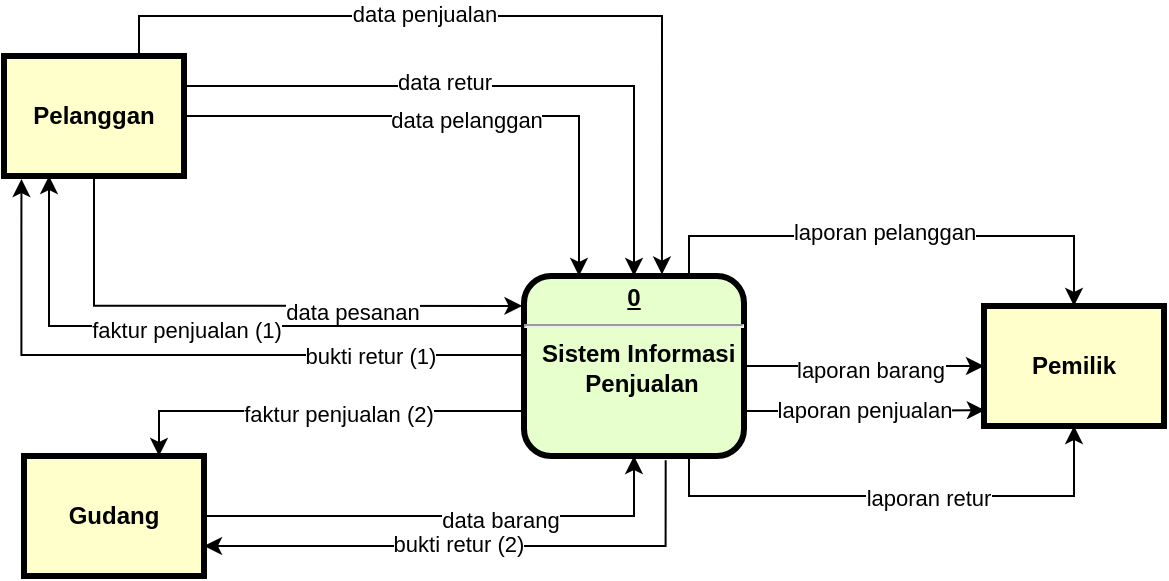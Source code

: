 <mxfile version="22.1.18" type="github" pages="2">
  <diagram name="Konteks" id="c7558073-3199-34d8-9f00-42111426c3f3">
    <mxGraphModel dx="905" dy="528" grid="1" gridSize="10" guides="1" tooltips="1" connect="1" arrows="1" fold="1" page="1" pageScale="1" pageWidth="826" pageHeight="1169" background="none" math="0" shadow="0">
      <root>
        <mxCell id="0" />
        <mxCell id="1" parent="0" />
        <mxCell id="Fnzx3ZI2bNddJSy_vmFY-100" style="edgeStyle=orthogonalEdgeStyle;rounded=0;orthogonalLoop=1;jettySize=auto;html=1;entryX=0.25;entryY=0;entryDx=0;entryDy=0;" edge="1" parent="1" source="12" target="Fnzx3ZI2bNddJSy_vmFY-98">
          <mxGeometry relative="1" as="geometry" />
        </mxCell>
        <mxCell id="Fnzx3ZI2bNddJSy_vmFY-101" value="data pelanggan" style="edgeLabel;html=1;align=center;verticalAlign=middle;resizable=0;points=[];" vertex="1" connectable="0" parent="Fnzx3ZI2bNddJSy_vmFY-100">
          <mxGeometry x="0.015" y="-2" relative="1" as="geometry">
            <mxPoint as="offset" />
          </mxGeometry>
        </mxCell>
        <mxCell id="Fnzx3ZI2bNddJSy_vmFY-102" style="edgeStyle=orthogonalEdgeStyle;rounded=0;orthogonalLoop=1;jettySize=auto;html=1;exitX=0.5;exitY=1;exitDx=0;exitDy=0;entryX=-0.007;entryY=0.166;entryDx=0;entryDy=0;entryPerimeter=0;" edge="1" parent="1" source="12" target="Fnzx3ZI2bNddJSy_vmFY-98">
          <mxGeometry relative="1" as="geometry">
            <mxPoint x="250" y="280" as="targetPoint" />
          </mxGeometry>
        </mxCell>
        <mxCell id="Fnzx3ZI2bNddJSy_vmFY-103" value="data pesanan" style="edgeLabel;html=1;align=center;verticalAlign=middle;resizable=0;points=[];" vertex="1" connectable="0" parent="Fnzx3ZI2bNddJSy_vmFY-102">
          <mxGeometry x="0.385" y="-3" relative="1" as="geometry">
            <mxPoint as="offset" />
          </mxGeometry>
        </mxCell>
        <mxCell id="Fnzx3ZI2bNddJSy_vmFY-104" style="edgeStyle=orthogonalEdgeStyle;rounded=0;orthogonalLoop=1;jettySize=auto;html=1;exitX=1;exitY=0.25;exitDx=0;exitDy=0;entryX=0.5;entryY=0;entryDx=0;entryDy=0;" edge="1" parent="1" source="12" target="Fnzx3ZI2bNddJSy_vmFY-98">
          <mxGeometry relative="1" as="geometry" />
        </mxCell>
        <mxCell id="Fnzx3ZI2bNddJSy_vmFY-105" value="data retur" style="edgeLabel;html=1;align=center;verticalAlign=middle;resizable=0;points=[];" vertex="1" connectable="0" parent="Fnzx3ZI2bNddJSy_vmFY-104">
          <mxGeometry x="0.003" y="2" relative="1" as="geometry">
            <mxPoint x="-31" as="offset" />
          </mxGeometry>
        </mxCell>
        <mxCell id="12" value="Pelanggan" style="whiteSpace=wrap;align=center;verticalAlign=middle;fontStyle=1;strokeWidth=3;fillColor=#FFFFCC" parent="1" vertex="1">
          <mxGeometry x="10" y="150.0" width="90" height="60" as="geometry" />
        </mxCell>
        <mxCell id="Fnzx3ZI2bNddJSy_vmFY-96" value="Pemilik" style="whiteSpace=wrap;align=center;verticalAlign=middle;fontStyle=1;strokeWidth=3;fillColor=#FFFFCC" vertex="1" parent="1">
          <mxGeometry x="500" y="275" width="90" height="60" as="geometry" />
        </mxCell>
        <mxCell id="Fnzx3ZI2bNddJSy_vmFY-112" style="edgeStyle=orthogonalEdgeStyle;rounded=0;orthogonalLoop=1;jettySize=auto;html=1;entryX=0.5;entryY=1;entryDx=0;entryDy=0;" edge="1" parent="1" source="Fnzx3ZI2bNddJSy_vmFY-97" target="Fnzx3ZI2bNddJSy_vmFY-98">
          <mxGeometry relative="1" as="geometry" />
        </mxCell>
        <mxCell id="Fnzx3ZI2bNddJSy_vmFY-113" value="data barang" style="edgeLabel;html=1;align=center;verticalAlign=middle;resizable=0;points=[];" vertex="1" connectable="0" parent="Fnzx3ZI2bNddJSy_vmFY-112">
          <mxGeometry x="0.208" y="-2" relative="1" as="geometry">
            <mxPoint as="offset" />
          </mxGeometry>
        </mxCell>
        <mxCell id="Fnzx3ZI2bNddJSy_vmFY-97" value="Gudang" style="whiteSpace=wrap;align=center;verticalAlign=middle;fontStyle=1;strokeWidth=3;fillColor=#FFFFCC" vertex="1" parent="1">
          <mxGeometry x="20.0" y="350" width="90" height="60" as="geometry" />
        </mxCell>
        <mxCell id="Fnzx3ZI2bNddJSy_vmFY-106" style="edgeStyle=orthogonalEdgeStyle;rounded=0;orthogonalLoop=1;jettySize=auto;html=1;exitX=0.009;exitY=0.278;exitDx=0;exitDy=0;entryX=0.25;entryY=1;entryDx=0;entryDy=0;exitPerimeter=0;" edge="1" parent="1" source="Fnzx3ZI2bNddJSy_vmFY-98" target="12">
          <mxGeometry relative="1" as="geometry" />
        </mxCell>
        <mxCell id="Fnzx3ZI2bNddJSy_vmFY-107" value="faktur penjualan (1)" style="edgeLabel;html=1;align=center;verticalAlign=middle;resizable=0;points=[];" vertex="1" connectable="0" parent="Fnzx3ZI2bNddJSy_vmFY-106">
          <mxGeometry x="-0.462" y="2" relative="1" as="geometry">
            <mxPoint x="-86" as="offset" />
          </mxGeometry>
        </mxCell>
        <mxCell id="Fnzx3ZI2bNddJSy_vmFY-114" style="edgeStyle=orthogonalEdgeStyle;rounded=0;orthogonalLoop=1;jettySize=auto;html=1;exitX=0.644;exitY=1.024;exitDx=0;exitDy=0;entryX=1;entryY=0.75;entryDx=0;entryDy=0;exitPerimeter=0;" edge="1" parent="1" source="Fnzx3ZI2bNddJSy_vmFY-98" target="Fnzx3ZI2bNddJSy_vmFY-97">
          <mxGeometry relative="1" as="geometry">
            <Array as="points">
              <mxPoint x="341" y="395" />
            </Array>
          </mxGeometry>
        </mxCell>
        <mxCell id="Fnzx3ZI2bNddJSy_vmFY-115" value="bukti retur (2)" style="edgeLabel;html=1;align=center;verticalAlign=middle;resizable=0;points=[];" vertex="1" connectable="0" parent="Fnzx3ZI2bNddJSy_vmFY-114">
          <mxGeometry x="0.075" y="-1" relative="1" as="geometry">
            <mxPoint as="offset" />
          </mxGeometry>
        </mxCell>
        <mxCell id="Fnzx3ZI2bNddJSy_vmFY-116" style="edgeStyle=orthogonalEdgeStyle;rounded=0;orthogonalLoop=1;jettySize=auto;html=1;exitX=0;exitY=0.75;exitDx=0;exitDy=0;entryX=0.75;entryY=0;entryDx=0;entryDy=0;" edge="1" parent="1" source="Fnzx3ZI2bNddJSy_vmFY-98" target="Fnzx3ZI2bNddJSy_vmFY-97">
          <mxGeometry relative="1" as="geometry" />
        </mxCell>
        <mxCell id="Fnzx3ZI2bNddJSy_vmFY-117" value="faktur penjualan (2)" style="edgeLabel;html=1;align=center;verticalAlign=middle;resizable=0;points=[];" vertex="1" connectable="0" parent="Fnzx3ZI2bNddJSy_vmFY-116">
          <mxGeometry x="-0.09" y="1" relative="1" as="geometry">
            <mxPoint as="offset" />
          </mxGeometry>
        </mxCell>
        <mxCell id="Fnzx3ZI2bNddJSy_vmFY-118" style="edgeStyle=orthogonalEdgeStyle;rounded=0;orthogonalLoop=1;jettySize=auto;html=1;exitX=0.75;exitY=0;exitDx=0;exitDy=0;entryX=0.5;entryY=0;entryDx=0;entryDy=0;" edge="1" parent="1" source="Fnzx3ZI2bNddJSy_vmFY-98" target="Fnzx3ZI2bNddJSy_vmFY-96">
          <mxGeometry relative="1" as="geometry" />
        </mxCell>
        <mxCell id="Fnzx3ZI2bNddJSy_vmFY-119" value="laporan pelanggan" style="edgeLabel;html=1;align=center;verticalAlign=middle;resizable=0;points=[];" vertex="1" connectable="0" parent="Fnzx3ZI2bNddJSy_vmFY-118">
          <mxGeometry x="0.161" y="2" relative="1" as="geometry">
            <mxPoint x="-26" as="offset" />
          </mxGeometry>
        </mxCell>
        <mxCell id="Fnzx3ZI2bNddJSy_vmFY-120" style="edgeStyle=orthogonalEdgeStyle;rounded=0;orthogonalLoop=1;jettySize=auto;html=1;exitX=1;exitY=0.5;exitDx=0;exitDy=0;entryX=0;entryY=0.5;entryDx=0;entryDy=0;" edge="1" parent="1" source="Fnzx3ZI2bNddJSy_vmFY-98" target="Fnzx3ZI2bNddJSy_vmFY-96">
          <mxGeometry relative="1" as="geometry" />
        </mxCell>
        <mxCell id="Fnzx3ZI2bNddJSy_vmFY-121" value="laporan barang" style="edgeLabel;html=1;align=center;verticalAlign=middle;resizable=0;points=[];" vertex="1" connectable="0" parent="Fnzx3ZI2bNddJSy_vmFY-120">
          <mxGeometry x="0.038" y="-2" relative="1" as="geometry">
            <mxPoint as="offset" />
          </mxGeometry>
        </mxCell>
        <mxCell id="Fnzx3ZI2bNddJSy_vmFY-124" style="edgeStyle=orthogonalEdgeStyle;rounded=0;orthogonalLoop=1;jettySize=auto;html=1;exitX=0.75;exitY=1;exitDx=0;exitDy=0;entryX=0.5;entryY=1;entryDx=0;entryDy=0;" edge="1" parent="1" source="Fnzx3ZI2bNddJSy_vmFY-98" target="Fnzx3ZI2bNddJSy_vmFY-96">
          <mxGeometry relative="1" as="geometry" />
        </mxCell>
        <mxCell id="Fnzx3ZI2bNddJSy_vmFY-125" value="laporan retur" style="edgeLabel;html=1;align=center;verticalAlign=middle;resizable=0;points=[];" vertex="1" connectable="0" parent="Fnzx3ZI2bNddJSy_vmFY-124">
          <mxGeometry x="0.126" y="-1" relative="1" as="geometry">
            <mxPoint as="offset" />
          </mxGeometry>
        </mxCell>
        <mxCell id="Fnzx3ZI2bNddJSy_vmFY-98" value="&lt;p style=&quot;margin: 0px; margin-top: 4px; text-align: center; text-decoration: underline;&quot;&gt;&lt;strong&gt;0&lt;/strong&gt;&lt;/p&gt;&lt;hr&gt;&lt;p style=&quot;margin: 0px; margin-left: 8px;&quot;&gt;Sistem Informasi&amp;nbsp;&lt;/p&gt;&lt;p style=&quot;margin: 0px; margin-left: 8px;&quot;&gt;Penjualan&lt;/p&gt;" style="verticalAlign=middle;align=center;overflow=fill;fontSize=12;fontFamily=Helvetica;html=1;rounded=1;fontStyle=1;strokeWidth=3;fillColor=#E6FFCC" vertex="1" parent="1">
          <mxGeometry x="270" y="260" width="110" height="90" as="geometry" />
        </mxCell>
        <mxCell id="Fnzx3ZI2bNddJSy_vmFY-110" style="edgeStyle=orthogonalEdgeStyle;rounded=0;orthogonalLoop=1;jettySize=auto;html=1;exitX=0.002;exitY=0.439;exitDx=0;exitDy=0;entryX=0.097;entryY=1.025;entryDx=0;entryDy=0;entryPerimeter=0;exitPerimeter=0;" edge="1" parent="1" source="Fnzx3ZI2bNddJSy_vmFY-98" target="12">
          <mxGeometry relative="1" as="geometry" />
        </mxCell>
        <mxCell id="Fnzx3ZI2bNddJSy_vmFY-111" value="bukti retur (1)" style="edgeLabel;html=1;align=center;verticalAlign=middle;resizable=0;points=[];" vertex="1" connectable="0" parent="Fnzx3ZI2bNddJSy_vmFY-110">
          <mxGeometry x="0.013" y="-1" relative="1" as="geometry">
            <mxPoint x="95" y="1" as="offset" />
          </mxGeometry>
        </mxCell>
        <mxCell id="Fnzx3ZI2bNddJSy_vmFY-122" style="edgeStyle=orthogonalEdgeStyle;rounded=0;orthogonalLoop=1;jettySize=auto;html=1;exitX=1;exitY=0.75;exitDx=0;exitDy=0;entryX=0.005;entryY=0.868;entryDx=0;entryDy=0;entryPerimeter=0;" edge="1" parent="1" source="Fnzx3ZI2bNddJSy_vmFY-98" target="Fnzx3ZI2bNddJSy_vmFY-96">
          <mxGeometry relative="1" as="geometry" />
        </mxCell>
        <mxCell id="Fnzx3ZI2bNddJSy_vmFY-123" value="laporan penjualan" style="edgeLabel;html=1;align=center;verticalAlign=middle;resizable=0;points=[];" vertex="1" connectable="0" parent="Fnzx3ZI2bNddJSy_vmFY-122">
          <mxGeometry x="0.075" relative="1" as="geometry">
            <mxPoint x="-5" as="offset" />
          </mxGeometry>
        </mxCell>
        <mxCell id="Fnzx3ZI2bNddJSy_vmFY-126" style="edgeStyle=orthogonalEdgeStyle;rounded=0;orthogonalLoop=1;jettySize=auto;html=1;exitX=0.75;exitY=0;exitDx=0;exitDy=0;entryX=0.627;entryY=-0.008;entryDx=0;entryDy=0;entryPerimeter=0;" edge="1" parent="1" source="12" target="Fnzx3ZI2bNddJSy_vmFY-98">
          <mxGeometry relative="1" as="geometry" />
        </mxCell>
        <mxCell id="Fnzx3ZI2bNddJSy_vmFY-127" value="data penjualan" style="edgeLabel;html=1;align=center;verticalAlign=middle;resizable=0;points=[];" vertex="1" connectable="0" parent="Fnzx3ZI2bNddJSy_vmFY-126">
          <mxGeometry x="-0.21" y="1" relative="1" as="geometry">
            <mxPoint as="offset" />
          </mxGeometry>
        </mxCell>
      </root>
    </mxGraphModel>
  </diagram>
  <diagram name="Level 0" id="aVOfuQevAU05ASH97Mv9">
    <mxGraphModel dx="1532" dy="894" grid="1" gridSize="10" guides="1" tooltips="1" connect="1" arrows="1" fold="1" page="1" pageScale="1" pageWidth="826" pageHeight="1169" background="none" math="0" shadow="0">
      <root>
        <mxCell id="O7wXNATW90qLjHSOBKOd-0" />
        <mxCell id="O7wXNATW90qLjHSOBKOd-1" parent="O7wXNATW90qLjHSOBKOd-0" />
        <mxCell id="C4Mo3JOCC1lKTRdKsRty-14" style="edgeStyle=orthogonalEdgeStyle;rounded=0;orthogonalLoop=1;jettySize=auto;html=1;exitX=1;exitY=0.75;exitDx=0;exitDy=0;entryX=0.5;entryY=0;entryDx=0;entryDy=0;" edge="1" parent="O7wXNATW90qLjHSOBKOd-1" source="C4Mo3JOCC1lKTRdKsRty-0" target="C4Mo3JOCC1lKTRdKsRty-12">
          <mxGeometry relative="1" as="geometry" />
        </mxCell>
        <mxCell id="C4Mo3JOCC1lKTRdKsRty-16" value="rec pelanggan" style="edgeLabel;html=1;align=center;verticalAlign=middle;resizable=0;points=[];rotation=0;" vertex="1" connectable="0" parent="C4Mo3JOCC1lKTRdKsRty-14">
          <mxGeometry x="0.309" relative="1" as="geometry">
            <mxPoint x="-46" y="3" as="offset" />
          </mxGeometry>
        </mxCell>
        <mxCell id="C4Mo3JOCC1lKTRdKsRty-0" value="&lt;p style=&quot;margin: 0px; margin-top: 4px; text-align: center; text-decoration: underline;&quot;&gt;&lt;strong&gt;1.0&lt;/strong&gt;&lt;/p&gt;&lt;hr&gt;&lt;p style=&quot;margin: 0px; margin-left: 8px;&quot;&gt;Mengelola&amp;nbsp;&lt;/p&gt;&lt;p style=&quot;margin: 0px; margin-left: 8px;&quot;&gt;Pendaftaran&amp;nbsp;&lt;/p&gt;" style="verticalAlign=middle;align=center;overflow=fill;fontSize=12;fontFamily=Helvetica;html=1;rounded=1;fontStyle=1;strokeWidth=3;fillColor=#E6FFCC" vertex="1" parent="O7wXNATW90qLjHSOBKOd-1">
          <mxGeometry x="330" y="80" width="110" height="90" as="geometry" />
        </mxCell>
        <mxCell id="C4Mo3JOCC1lKTRdKsRty-1" value="&lt;p style=&quot;margin: 0px; margin-top: 4px; text-align: center; text-decoration: underline;&quot;&gt;&lt;strong&gt;2.0&lt;/strong&gt;&lt;/p&gt;&lt;hr&gt;&lt;p style=&quot;margin: 0px; margin-left: 8px;&quot;&gt;Mengelola&amp;nbsp;&lt;/p&gt;&lt;p style=&quot;margin: 0px; margin-left: 8px;&quot;&gt;Pesanan&lt;/p&gt;&lt;p style=&quot;margin: 0px; margin-left: 8px;&quot;&gt;Penjualan&lt;/p&gt;" style="verticalAlign=middle;align=center;overflow=fill;fontSize=12;fontFamily=Helvetica;html=1;rounded=1;fontStyle=1;strokeWidth=3;fillColor=#E6FFCC" vertex="1" parent="O7wXNATW90qLjHSOBKOd-1">
          <mxGeometry x="880" y="80" width="110" height="90" as="geometry" />
        </mxCell>
        <mxCell id="C4Mo3JOCC1lKTRdKsRty-45" style="edgeStyle=orthogonalEdgeStyle;rounded=0;orthogonalLoop=1;jettySize=auto;html=1;exitX=0;exitY=0.75;exitDx=0;exitDy=0;entryX=1;entryY=0.75;entryDx=0;entryDy=0;" edge="1" parent="O7wXNATW90qLjHSOBKOd-1" source="C4Mo3JOCC1lKTRdKsRty-2" target="C4Mo3JOCC1lKTRdKsRty-3">
          <mxGeometry relative="1" as="geometry">
            <mxPoint x="370" y="387.952" as="targetPoint" />
          </mxGeometry>
        </mxCell>
        <mxCell id="C4Mo3JOCC1lKTRdKsRty-46" value="rec penjualan" style="edgeLabel;html=1;align=center;verticalAlign=middle;resizable=0;points=[];" vertex="1" connectable="0" parent="C4Mo3JOCC1lKTRdKsRty-45">
          <mxGeometry x="0.81" y="3" relative="1" as="geometry">
            <mxPoint x="11" as="offset" />
          </mxGeometry>
        </mxCell>
        <mxCell id="Eo2U522Q833bfoz6ZC-k-5" style="edgeStyle=orthogonalEdgeStyle;rounded=0;orthogonalLoop=1;jettySize=auto;html=1;exitX=0.5;exitY=1;exitDx=0;exitDy=0;entryX=0.5;entryY=0;entryDx=0;entryDy=0;" edge="1" parent="O7wXNATW90qLjHSOBKOd-1" source="C4Mo3JOCC1lKTRdKsRty-2" target="C4Mo3JOCC1lKTRdKsRty-8">
          <mxGeometry relative="1" as="geometry" />
        </mxCell>
        <mxCell id="Eo2U522Q833bfoz6ZC-k-6" value="faktur penjualan (2)" style="edgeLabel;html=1;align=center;verticalAlign=middle;resizable=0;points=[];" vertex="1" connectable="0" parent="Eo2U522Q833bfoz6ZC-k-5">
          <mxGeometry x="-0.291" y="2" relative="1" as="geometry">
            <mxPoint x="30" y="5" as="offset" />
          </mxGeometry>
        </mxCell>
        <mxCell id="Eo2U522Q833bfoz6ZC-k-7" style="edgeStyle=orthogonalEdgeStyle;rounded=0;orthogonalLoop=1;jettySize=auto;html=1;exitX=1;exitY=0.5;exitDx=0;exitDy=0;entryX=0.75;entryY=0;entryDx=0;entryDy=0;" edge="1" parent="O7wXNATW90qLjHSOBKOd-1" source="C4Mo3JOCC1lKTRdKsRty-2" target="C4Mo3JOCC1lKTRdKsRty-5">
          <mxGeometry relative="1" as="geometry">
            <Array as="points">
              <mxPoint x="1070" y="315" />
              <mxPoint x="1070" y="30" />
              <mxPoint x="645" y="30" />
            </Array>
          </mxGeometry>
        </mxCell>
        <mxCell id="Eo2U522Q833bfoz6ZC-k-8" value="faktur penjualan" style="edgeLabel;html=1;align=center;verticalAlign=middle;resizable=0;points=[];" vertex="1" connectable="0" parent="Eo2U522Q833bfoz6ZC-k-7">
          <mxGeometry x="-0.554" y="2" relative="1" as="geometry">
            <mxPoint x="-258" y="-174" as="offset" />
          </mxGeometry>
        </mxCell>
        <mxCell id="Eo2U522Q833bfoz6ZC-k-15" style="edgeStyle=orthogonalEdgeStyle;rounded=0;orthogonalLoop=1;jettySize=auto;html=1;exitX=1;exitY=0.75;exitDx=0;exitDy=0;entryX=1;entryY=0.5;entryDx=0;entryDy=0;" edge="1" parent="O7wXNATW90qLjHSOBKOd-1" source="C4Mo3JOCC1lKTRdKsRty-2" target="C4Mo3JOCC1lKTRdKsRty-4">
          <mxGeometry relative="1" as="geometry">
            <Array as="points">
              <mxPoint x="1110" y="337" />
              <mxPoint x="1110" y="635" />
            </Array>
          </mxGeometry>
        </mxCell>
        <mxCell id="Eo2U522Q833bfoz6ZC-k-18" value="rec penjualan" style="edgeLabel;html=1;align=center;verticalAlign=middle;resizable=0;points=[];" vertex="1" connectable="0" parent="Eo2U522Q833bfoz6ZC-k-15">
          <mxGeometry x="0.322" y="-2" relative="1" as="geometry">
            <mxPoint x="-1" as="offset" />
          </mxGeometry>
        </mxCell>
        <mxCell id="C4Mo3JOCC1lKTRdKsRty-2" value="&lt;p style=&quot;margin: 0px; margin-top: 4px; text-align: center; text-decoration: underline;&quot;&gt;&lt;strong&gt;3.0&lt;/strong&gt;&lt;/p&gt;&lt;hr&gt;&lt;p style=&quot;margin: 0px; margin-left: 8px;&quot;&gt;Mengelola&amp;nbsp;&lt;/p&gt;&lt;p style=&quot;margin: 0px; margin-left: 8px;&quot;&gt;Penjualan&lt;/p&gt;" style="verticalAlign=middle;align=center;overflow=fill;fontSize=12;fontFamily=Helvetica;html=1;rounded=1;fontStyle=1;strokeWidth=3;fillColor=#E6FFCC" vertex="1" parent="O7wXNATW90qLjHSOBKOd-1">
          <mxGeometry x="880" y="270" width="110" height="90" as="geometry" />
        </mxCell>
        <mxCell id="C4Mo3JOCC1lKTRdKsRty-55" style="edgeStyle=orthogonalEdgeStyle;rounded=0;orthogonalLoop=1;jettySize=auto;html=1;exitX=0;exitY=0.25;exitDx=0;exitDy=0;entryX=0.25;entryY=0;entryDx=0;entryDy=0;" edge="1" parent="O7wXNATW90qLjHSOBKOd-1" source="C4Mo3JOCC1lKTRdKsRty-3" target="C4Mo3JOCC1lKTRdKsRty-5">
          <mxGeometry relative="1" as="geometry">
            <Array as="points">
              <mxPoint x="310" y="292" />
              <mxPoint x="310" y="60" />
              <mxPoint x="595" y="60" />
            </Array>
          </mxGeometry>
        </mxCell>
        <mxCell id="Eo2U522Q833bfoz6ZC-k-0" value="bukti retur" style="edgeLabel;html=1;align=center;verticalAlign=middle;resizable=0;points=[];rotation=90;" vertex="1" connectable="0" parent="C4Mo3JOCC1lKTRdKsRty-55">
          <mxGeometry x="-0.538" relative="1" as="geometry">
            <mxPoint as="offset" />
          </mxGeometry>
        </mxCell>
        <mxCell id="Eo2U522Q833bfoz6ZC-k-3" style="edgeStyle=orthogonalEdgeStyle;rounded=0;orthogonalLoop=1;jettySize=auto;html=1;exitX=0.5;exitY=1;exitDx=0;exitDy=0;entryX=0.5;entryY=1;entryDx=0;entryDy=0;" edge="1" parent="O7wXNATW90qLjHSOBKOd-1" source="C4Mo3JOCC1lKTRdKsRty-3" target="C4Mo3JOCC1lKTRdKsRty-8">
          <mxGeometry relative="1" as="geometry">
            <Array as="points">
              <mxPoint x="385" y="570" />
              <mxPoint x="1045" y="570" />
            </Array>
          </mxGeometry>
        </mxCell>
        <mxCell id="Eo2U522Q833bfoz6ZC-k-4" value="bukti retur (2)" style="edgeLabel;html=1;align=center;verticalAlign=middle;resizable=0;points=[];" vertex="1" connectable="0" parent="Eo2U522Q833bfoz6ZC-k-3">
          <mxGeometry x="0.23" relative="1" as="geometry">
            <mxPoint as="offset" />
          </mxGeometry>
        </mxCell>
        <mxCell id="Eo2U522Q833bfoz6ZC-k-13" style="edgeStyle=orthogonalEdgeStyle;rounded=0;orthogonalLoop=1;jettySize=auto;html=1;exitX=0;exitY=0.75;exitDx=0;exitDy=0;entryX=0;entryY=0.25;entryDx=0;entryDy=0;" edge="1" parent="O7wXNATW90qLjHSOBKOd-1" source="C4Mo3JOCC1lKTRdKsRty-3" target="C4Mo3JOCC1lKTRdKsRty-4">
          <mxGeometry relative="1" as="geometry" />
        </mxCell>
        <mxCell id="Eo2U522Q833bfoz6ZC-k-14" value="rec rektur" style="edgeLabel;html=1;align=center;verticalAlign=middle;resizable=0;points=[];" vertex="1" connectable="0" parent="Eo2U522Q833bfoz6ZC-k-13">
          <mxGeometry x="0.471" relative="1" as="geometry">
            <mxPoint as="offset" />
          </mxGeometry>
        </mxCell>
        <mxCell id="C4Mo3JOCC1lKTRdKsRty-3" value="&lt;p style=&quot;margin: 0px; margin-top: 4px; text-align: center; text-decoration: underline;&quot;&gt;&lt;strong&gt;4.0&lt;/strong&gt;&lt;/p&gt;&lt;hr&gt;&lt;p style=&quot;margin: 0px; margin-left: 8px;&quot;&gt;Mengelola&amp;nbsp;&lt;/p&gt;&lt;p style=&quot;margin: 0px; margin-left: 8px;&quot;&gt;Retur&amp;nbsp;&lt;/p&gt;&lt;p style=&quot;margin: 0px; margin-left: 8px;&quot;&gt;Penjualan&amp;nbsp;&lt;/p&gt;" style="verticalAlign=middle;align=center;overflow=fill;fontSize=12;fontFamily=Helvetica;html=1;rounded=1;fontStyle=1;strokeWidth=3;fillColor=#E6FFCC" vertex="1" parent="O7wXNATW90qLjHSOBKOd-1">
          <mxGeometry x="330" y="270" width="110" height="90" as="geometry" />
        </mxCell>
        <mxCell id="Eo2U522Q833bfoz6ZC-k-21" style="edgeStyle=orthogonalEdgeStyle;rounded=0;orthogonalLoop=1;jettySize=auto;html=1;exitX=0.75;exitY=1;exitDx=0;exitDy=0;entryX=0.5;entryY=0;entryDx=0;entryDy=0;" edge="1" parent="O7wXNATW90qLjHSOBKOd-1" source="C4Mo3JOCC1lKTRdKsRty-4" target="C4Mo3JOCC1lKTRdKsRty-7">
          <mxGeometry relative="1" as="geometry" />
        </mxCell>
        <mxCell id="Eo2U522Q833bfoz6ZC-k-24" value="laporan barang" style="edgeLabel;html=1;align=center;verticalAlign=middle;resizable=0;points=[];" vertex="1" connectable="0" parent="Eo2U522Q833bfoz6ZC-k-21">
          <mxGeometry x="-0.079" y="-2" relative="1" as="geometry">
            <mxPoint as="offset" />
          </mxGeometry>
        </mxCell>
        <mxCell id="Eo2U522Q833bfoz6ZC-k-22" style="edgeStyle=orthogonalEdgeStyle;rounded=0;orthogonalLoop=1;jettySize=auto;html=1;exitX=0.5;exitY=1;exitDx=0;exitDy=0;entryX=0;entryY=0.25;entryDx=0;entryDy=0;" edge="1" parent="O7wXNATW90qLjHSOBKOd-1" source="C4Mo3JOCC1lKTRdKsRty-4" target="C4Mo3JOCC1lKTRdKsRty-7">
          <mxGeometry relative="1" as="geometry" />
        </mxCell>
        <mxCell id="Eo2U522Q833bfoz6ZC-k-25" value="laporan penjualan" style="edgeLabel;html=1;align=center;verticalAlign=middle;resizable=0;points=[];" vertex="1" connectable="0" parent="Eo2U522Q833bfoz6ZC-k-22">
          <mxGeometry x="0.328" y="2" relative="1" as="geometry">
            <mxPoint as="offset" />
          </mxGeometry>
        </mxCell>
        <mxCell id="Eo2U522Q833bfoz6ZC-k-23" style="edgeStyle=orthogonalEdgeStyle;rounded=0;orthogonalLoop=1;jettySize=auto;html=1;exitX=0.25;exitY=1;exitDx=0;exitDy=0;entryX=0;entryY=0.5;entryDx=0;entryDy=0;" edge="1" parent="O7wXNATW90qLjHSOBKOd-1" source="C4Mo3JOCC1lKTRdKsRty-4" target="C4Mo3JOCC1lKTRdKsRty-7">
          <mxGeometry relative="1" as="geometry" />
        </mxCell>
        <mxCell id="Eo2U522Q833bfoz6ZC-k-26" value="laporan retur" style="edgeLabel;html=1;align=center;verticalAlign=middle;resizable=0;points=[];" vertex="1" connectable="0" parent="Eo2U522Q833bfoz6ZC-k-23">
          <mxGeometry x="0.291" relative="1" as="geometry">
            <mxPoint as="offset" />
          </mxGeometry>
        </mxCell>
        <mxCell id="C4Mo3JOCC1lKTRdKsRty-4" value="&lt;p style=&quot;margin: 0px; margin-top: 4px; text-align: center; text-decoration: underline;&quot;&gt;&lt;strong&gt;5.0&lt;/strong&gt;&lt;/p&gt;&lt;hr&gt;&lt;p style=&quot;margin: 0px; margin-left: 8px;&quot;&gt;Mengelola&amp;nbsp;&lt;/p&gt;&lt;p style=&quot;margin: 0px; margin-left: 8px;&quot;&gt;&lt;span style=&quot;background-color: initial;&quot;&gt;Pembuatan&amp;nbsp;&lt;/span&gt;&lt;/p&gt;&lt;p style=&quot;margin: 0px; margin-left: 8px;&quot;&gt;&lt;span style=&quot;background-color: initial;&quot;&gt;Laporan&amp;nbsp;&amp;nbsp;&lt;/span&gt;&lt;/p&gt;" style="verticalAlign=middle;align=center;overflow=fill;fontSize=12;fontFamily=Helvetica;html=1;rounded=1;fontStyle=1;strokeWidth=3;fillColor=#E6FFCC" vertex="1" parent="O7wXNATW90qLjHSOBKOd-1">
          <mxGeometry x="522" y="590" width="110" height="90" as="geometry" />
        </mxCell>
        <mxCell id="C4Mo3JOCC1lKTRdKsRty-9" style="edgeStyle=orthogonalEdgeStyle;rounded=0;orthogonalLoop=1;jettySize=auto;html=1;exitX=0;exitY=0.5;exitDx=0;exitDy=0;entryX=1;entryY=0.5;entryDx=0;entryDy=0;" edge="1" parent="O7wXNATW90qLjHSOBKOd-1" source="C4Mo3JOCC1lKTRdKsRty-5" target="C4Mo3JOCC1lKTRdKsRty-0">
          <mxGeometry relative="1" as="geometry" />
        </mxCell>
        <mxCell id="C4Mo3JOCC1lKTRdKsRty-10" value="data pelanggan" style="edgeLabel;html=1;align=center;verticalAlign=middle;resizable=0;points=[];" vertex="1" connectable="0" parent="C4Mo3JOCC1lKTRdKsRty-9">
          <mxGeometry x="0.264" y="-1" relative="1" as="geometry">
            <mxPoint x="21" as="offset" />
          </mxGeometry>
        </mxCell>
        <mxCell id="C4Mo3JOCC1lKTRdKsRty-17" style="edgeStyle=orthogonalEdgeStyle;rounded=0;orthogonalLoop=1;jettySize=auto;html=1;exitX=1;exitY=0.5;exitDx=0;exitDy=0;entryX=0;entryY=0.5;entryDx=0;entryDy=0;" edge="1" parent="O7wXNATW90qLjHSOBKOd-1" source="C4Mo3JOCC1lKTRdKsRty-5" target="C4Mo3JOCC1lKTRdKsRty-1">
          <mxGeometry relative="1" as="geometry" />
        </mxCell>
        <mxCell id="C4Mo3JOCC1lKTRdKsRty-18" value="data pesanan" style="edgeLabel;html=1;align=center;verticalAlign=middle;resizable=0;points=[];" vertex="1" connectable="0" parent="C4Mo3JOCC1lKTRdKsRty-17">
          <mxGeometry x="0.207" y="1" relative="1" as="geometry">
            <mxPoint as="offset" />
          </mxGeometry>
        </mxCell>
        <mxCell id="C4Mo3JOCC1lKTRdKsRty-38" style="edgeStyle=orthogonalEdgeStyle;rounded=0;orthogonalLoop=1;jettySize=auto;html=1;exitX=0.75;exitY=0;exitDx=0;exitDy=0;entryX=1;entryY=0.25;entryDx=0;entryDy=0;" edge="1" parent="O7wXNATW90qLjHSOBKOd-1" source="C4Mo3JOCC1lKTRdKsRty-5" target="C4Mo3JOCC1lKTRdKsRty-2">
          <mxGeometry relative="1" as="geometry">
            <mxPoint x="1000" y="340" as="targetPoint" />
            <Array as="points">
              <mxPoint x="660" y="95" />
              <mxPoint x="660" y="50" />
              <mxPoint x="1040" y="50" />
              <mxPoint x="1040" y="293" />
              <mxPoint x="990" y="293" />
            </Array>
          </mxGeometry>
        </mxCell>
        <mxCell id="C4Mo3JOCC1lKTRdKsRty-51" value="data penjualan" style="edgeLabel;html=1;align=center;verticalAlign=middle;resizable=0;points=[];" vertex="1" connectable="0" parent="C4Mo3JOCC1lKTRdKsRty-38">
          <mxGeometry x="-0.438" y="-1" relative="1" as="geometry">
            <mxPoint as="offset" />
          </mxGeometry>
        </mxCell>
        <mxCell id="C4Mo3JOCC1lKTRdKsRty-52" style="edgeStyle=orthogonalEdgeStyle;rounded=0;orthogonalLoop=1;jettySize=auto;html=1;entryX=0;entryY=0.5;entryDx=0;entryDy=0;" edge="1" parent="O7wXNATW90qLjHSOBKOd-1" source="C4Mo3JOCC1lKTRdKsRty-5" target="C4Mo3JOCC1lKTRdKsRty-3">
          <mxGeometry relative="1" as="geometry">
            <Array as="points">
              <mxPoint x="620" y="50" />
              <mxPoint x="280" y="50" />
              <mxPoint x="280" y="315" />
            </Array>
          </mxGeometry>
        </mxCell>
        <mxCell id="C4Mo3JOCC1lKTRdKsRty-53" value="data retur" style="edgeLabel;html=1;align=center;verticalAlign=middle;resizable=0;points=[];" vertex="1" connectable="0" parent="C4Mo3JOCC1lKTRdKsRty-52">
          <mxGeometry x="-0.595" y="-1" relative="1" as="geometry">
            <mxPoint as="offset" />
          </mxGeometry>
        </mxCell>
        <mxCell id="C4Mo3JOCC1lKTRdKsRty-5" value="Pelanggan" style="whiteSpace=wrap;align=center;verticalAlign=middle;fontStyle=1;strokeWidth=3;fillColor=#FFFFCC" vertex="1" parent="O7wXNATW90qLjHSOBKOd-1">
          <mxGeometry x="570" y="95" width="100" height="60" as="geometry" />
        </mxCell>
        <mxCell id="C4Mo3JOCC1lKTRdKsRty-33" style="edgeStyle=orthogonalEdgeStyle;rounded=0;orthogonalLoop=1;jettySize=auto;html=1;exitX=0;exitY=0.25;exitDx=0;exitDy=0;entryX=0.5;entryY=1;entryDx=0;entryDy=0;" edge="1" parent="O7wXNATW90qLjHSOBKOd-1" source="C4Mo3JOCC1lKTRdKsRty-6" target="C4Mo3JOCC1lKTRdKsRty-25">
          <mxGeometry relative="1" as="geometry" />
        </mxCell>
        <mxCell id="C4Mo3JOCC1lKTRdKsRty-34" value="rec barang" style="edgeLabel;html=1;align=center;verticalAlign=middle;resizable=0;points=[];rotation=0;" vertex="1" connectable="0" parent="C4Mo3JOCC1lKTRdKsRty-33">
          <mxGeometry x="0.037" y="-1" relative="1" as="geometry">
            <mxPoint x="34" y="-2" as="offset" />
          </mxGeometry>
        </mxCell>
        <mxCell id="C4Mo3JOCC1lKTRdKsRty-6" value="&lt;p style=&quot;margin: 0px; margin-top: 4px; text-align: center; text-decoration: underline;&quot;&gt;&lt;strong&gt;6.0&lt;/strong&gt;&lt;/p&gt;&lt;hr&gt;&lt;p style=&quot;margin: 0px; margin-left: 8px;&quot;&gt;Mengelola&amp;nbsp;&lt;/p&gt;&lt;p style=&quot;margin: 0px; margin-left: 8px;&quot;&gt;&lt;span style=&quot;background-color: initial;&quot;&gt;Pendataan&amp;nbsp;&lt;/span&gt;&lt;/p&gt;&lt;p style=&quot;margin: 0px; margin-left: 8px;&quot;&gt;&lt;span style=&quot;background-color: initial;&quot;&gt;Barang&amp;nbsp;&amp;nbsp;&lt;/span&gt;&lt;/p&gt;" style="verticalAlign=middle;align=center;overflow=fill;fontSize=12;fontFamily=Helvetica;html=1;rounded=1;fontStyle=1;strokeWidth=3;fillColor=#E6FFCC" vertex="1" parent="O7wXNATW90qLjHSOBKOd-1">
          <mxGeometry x="790" y="440" width="110" height="90" as="geometry" />
        </mxCell>
        <mxCell id="C4Mo3JOCC1lKTRdKsRty-7" value="Pemilik" style="whiteSpace=wrap;align=center;verticalAlign=middle;fontStyle=1;strokeWidth=3;fillColor=#FFFFCC" vertex="1" parent="O7wXNATW90qLjHSOBKOd-1">
          <mxGeometry x="700" y="730" width="90" height="60" as="geometry" />
        </mxCell>
        <mxCell id="C4Mo3JOCC1lKTRdKsRty-41" style="edgeStyle=orthogonalEdgeStyle;rounded=0;orthogonalLoop=1;jettySize=auto;html=1;entryX=1;entryY=0.5;entryDx=0;entryDy=0;" edge="1" parent="O7wXNATW90qLjHSOBKOd-1" source="C4Mo3JOCC1lKTRdKsRty-8" target="C4Mo3JOCC1lKTRdKsRty-6">
          <mxGeometry relative="1" as="geometry" />
        </mxCell>
        <mxCell id="C4Mo3JOCC1lKTRdKsRty-42" value="data barang" style="edgeLabel;html=1;align=center;verticalAlign=middle;resizable=0;points=[];" vertex="1" connectable="0" parent="C4Mo3JOCC1lKTRdKsRty-41">
          <mxGeometry x="0.126" y="-1" relative="1" as="geometry">
            <mxPoint x="5" y="1" as="offset" />
          </mxGeometry>
        </mxCell>
        <mxCell id="C4Mo3JOCC1lKTRdKsRty-8" value="Gudang" style="whiteSpace=wrap;align=center;verticalAlign=middle;fontStyle=1;strokeWidth=3;fillColor=#FFFFCC" vertex="1" parent="O7wXNATW90qLjHSOBKOd-1">
          <mxGeometry x="1000" y="455" width="90" height="60" as="geometry" />
        </mxCell>
        <mxCell id="C4Mo3JOCC1lKTRdKsRty-13" style="edgeStyle=orthogonalEdgeStyle;rounded=0;orthogonalLoop=1;jettySize=auto;html=1;entryX=0.75;entryY=1;entryDx=0;entryDy=0;" edge="1" parent="O7wXNATW90qLjHSOBKOd-1" source="C4Mo3JOCC1lKTRdKsRty-12" target="C4Mo3JOCC1lKTRdKsRty-0">
          <mxGeometry relative="1" as="geometry" />
        </mxCell>
        <mxCell id="C4Mo3JOCC1lKTRdKsRty-15" value="rec pelanggan" style="edgeLabel;html=1;align=center;verticalAlign=middle;resizable=0;points=[];rotation=0;" vertex="1" connectable="0" parent="C4Mo3JOCC1lKTRdKsRty-13">
          <mxGeometry x="0.33" y="2" relative="1" as="geometry">
            <mxPoint x="39" as="offset" />
          </mxGeometry>
        </mxCell>
        <mxCell id="C4Mo3JOCC1lKTRdKsRty-19" style="edgeStyle=orthogonalEdgeStyle;rounded=0;orthogonalLoop=1;jettySize=auto;html=1;entryX=0.25;entryY=1;entryDx=0;entryDy=0;" edge="1" parent="O7wXNATW90qLjHSOBKOd-1" source="C4Mo3JOCC1lKTRdKsRty-12" target="C4Mo3JOCC1lKTRdKsRty-1">
          <mxGeometry relative="1" as="geometry" />
        </mxCell>
        <mxCell id="C4Mo3JOCC1lKTRdKsRty-20" value="rec pelanggan" style="edgeLabel;html=1;align=center;verticalAlign=middle;resizable=0;points=[];" vertex="1" connectable="0" parent="C4Mo3JOCC1lKTRdKsRty-19">
          <mxGeometry x="-0.137" y="-2" relative="1" as="geometry">
            <mxPoint x="38" y="-2" as="offset" />
          </mxGeometry>
        </mxCell>
        <mxCell id="C4Mo3JOCC1lKTRdKsRty-39" style="edgeStyle=orthogonalEdgeStyle;rounded=0;orthogonalLoop=1;jettySize=auto;html=1;exitX=0.847;exitY=1.034;exitDx=0;exitDy=0;entryX=0;entryY=0.25;entryDx=0;entryDy=0;exitPerimeter=0;" edge="1" parent="O7wXNATW90qLjHSOBKOd-1" source="C4Mo3JOCC1lKTRdKsRty-12" target="C4Mo3JOCC1lKTRdKsRty-2">
          <mxGeometry relative="1" as="geometry" />
        </mxCell>
        <mxCell id="C4Mo3JOCC1lKTRdKsRty-40" value="rec pelanggan" style="edgeLabel;html=1;align=center;verticalAlign=middle;resizable=0;points=[];" vertex="1" connectable="0" parent="C4Mo3JOCC1lKTRdKsRty-39">
          <mxGeometry x="-0.278" y="-2" relative="1" as="geometry">
            <mxPoint as="offset" />
          </mxGeometry>
        </mxCell>
        <mxCell id="C4Mo3JOCC1lKTRdKsRty-47" style="edgeStyle=orthogonalEdgeStyle;rounded=0;orthogonalLoop=1;jettySize=auto;html=1;exitX=0.345;exitY=1.001;exitDx=0;exitDy=0;entryX=1;entryY=0.5;entryDx=0;entryDy=0;exitPerimeter=0;" edge="1" parent="O7wXNATW90qLjHSOBKOd-1" source="C4Mo3JOCC1lKTRdKsRty-12" target="C4Mo3JOCC1lKTRdKsRty-3">
          <mxGeometry relative="1" as="geometry" />
        </mxCell>
        <mxCell id="C4Mo3JOCC1lKTRdKsRty-48" value="rec pelanggan" style="edgeLabel;html=1;align=center;verticalAlign=middle;resizable=0;points=[];" vertex="1" connectable="0" parent="C4Mo3JOCC1lKTRdKsRty-47">
          <mxGeometry x="0.221" relative="1" as="geometry">
            <mxPoint x="-16" as="offset" />
          </mxGeometry>
        </mxCell>
        <mxCell id="Eo2U522Q833bfoz6ZC-k-9" style="edgeStyle=orthogonalEdgeStyle;rounded=0;orthogonalLoop=1;jettySize=auto;html=1;exitX=0.5;exitY=1;exitDx=0;exitDy=0;entryX=0.25;entryY=0;entryDx=0;entryDy=0;" edge="1" parent="O7wXNATW90qLjHSOBKOd-1" source="C4Mo3JOCC1lKTRdKsRty-12" target="C4Mo3JOCC1lKTRdKsRty-4">
          <mxGeometry relative="1" as="geometry" />
        </mxCell>
        <mxCell id="Eo2U522Q833bfoz6ZC-k-10" value="rec pelanggan" style="edgeLabel;html=1;align=center;verticalAlign=middle;resizable=0;points=[];rotation=90;" vertex="1" connectable="0" parent="Eo2U522Q833bfoz6ZC-k-9">
          <mxGeometry x="0.406" y="2" relative="1" as="geometry">
            <mxPoint as="offset" />
          </mxGeometry>
        </mxCell>
        <mxCell id="C4Mo3JOCC1lKTRdKsRty-12" value="D1&amp;nbsp; &amp;nbsp; &amp;nbsp;Pelanggan" style="html=1;dashed=0;whiteSpace=wrap;shape=mxgraph.dfd.dataStoreID;align=left;spacingLeft=3;points=[[0,0],[0.5,0],[1,0],[0,0.5],[1,0.5],[0,1],[0.5,1],[1,1]];" vertex="1" parent="O7wXNATW90qLjHSOBKOd-1">
          <mxGeometry x="500" y="200" width="100" height="30" as="geometry" />
        </mxCell>
        <mxCell id="C4Mo3JOCC1lKTRdKsRty-23" style="edgeStyle=orthogonalEdgeStyle;rounded=0;orthogonalLoop=1;jettySize=auto;html=1;exitX=0.75;exitY=1;exitDx=0;exitDy=0;entryX=0.75;entryY=0;entryDx=0;entryDy=0;" edge="1" parent="O7wXNATW90qLjHSOBKOd-1" source="C4Mo3JOCC1lKTRdKsRty-1" target="C4Mo3JOCC1lKTRdKsRty-2">
          <mxGeometry relative="1" as="geometry" />
        </mxCell>
        <mxCell id="C4Mo3JOCC1lKTRdKsRty-24" value="rec pesanan" style="edgeLabel;html=1;align=center;verticalAlign=middle;resizable=0;points=[];rotation=90;" vertex="1" connectable="0" parent="C4Mo3JOCC1lKTRdKsRty-23">
          <mxGeometry x="-0.124" y="-1" relative="1" as="geometry">
            <mxPoint as="offset" />
          </mxGeometry>
        </mxCell>
        <mxCell id="C4Mo3JOCC1lKTRdKsRty-26" style="edgeStyle=orthogonalEdgeStyle;rounded=0;orthogonalLoop=1;jettySize=auto;html=1;exitX=1;exitY=0.5;exitDx=0;exitDy=0;entryX=0.5;entryY=0;entryDx=0;entryDy=0;" edge="1" parent="O7wXNATW90qLjHSOBKOd-1" source="C4Mo3JOCC1lKTRdKsRty-25" target="C4Mo3JOCC1lKTRdKsRty-6">
          <mxGeometry relative="1" as="geometry" />
        </mxCell>
        <mxCell id="C4Mo3JOCC1lKTRdKsRty-30" value="rec barang" style="edgeLabel;html=1;align=center;verticalAlign=middle;resizable=0;points=[];" vertex="1" connectable="0" parent="C4Mo3JOCC1lKTRdKsRty-26">
          <mxGeometry x="-0.357" y="2" relative="1" as="geometry">
            <mxPoint x="-21" y="2" as="offset" />
          </mxGeometry>
        </mxCell>
        <mxCell id="C4Mo3JOCC1lKTRdKsRty-35" style="edgeStyle=orthogonalEdgeStyle;rounded=0;orthogonalLoop=1;jettySize=auto;html=1;exitX=0.5;exitY=0;exitDx=0;exitDy=0;entryX=0.5;entryY=1;entryDx=0;entryDy=0;" edge="1" parent="O7wXNATW90qLjHSOBKOd-1" source="C4Mo3JOCC1lKTRdKsRty-25" target="C4Mo3JOCC1lKTRdKsRty-1">
          <mxGeometry relative="1" as="geometry">
            <Array as="points">
              <mxPoint x="690" y="230" />
              <mxPoint x="935" y="230" />
            </Array>
          </mxGeometry>
        </mxCell>
        <mxCell id="C4Mo3JOCC1lKTRdKsRty-36" value="rec barang" style="edgeLabel;html=1;align=center;verticalAlign=middle;resizable=0;points=[];" vertex="1" connectable="0" parent="C4Mo3JOCC1lKTRdKsRty-35">
          <mxGeometry x="0.102" y="-1" relative="1" as="geometry">
            <mxPoint as="offset" />
          </mxGeometry>
        </mxCell>
        <mxCell id="C4Mo3JOCC1lKTRdKsRty-43" style="edgeStyle=orthogonalEdgeStyle;rounded=0;orthogonalLoop=1;jettySize=auto;html=1;exitX=0.718;exitY=-0.01;exitDx=0;exitDy=0;entryX=0;entryY=0.5;entryDx=0;entryDy=0;exitPerimeter=0;" edge="1" parent="O7wXNATW90qLjHSOBKOd-1" source="C4Mo3JOCC1lKTRdKsRty-25" target="C4Mo3JOCC1lKTRdKsRty-2">
          <mxGeometry relative="1" as="geometry" />
        </mxCell>
        <mxCell id="C4Mo3JOCC1lKTRdKsRty-44" value="rec barang" style="edgeLabel;html=1;align=center;verticalAlign=middle;resizable=0;points=[];" vertex="1" connectable="0" parent="C4Mo3JOCC1lKTRdKsRty-43">
          <mxGeometry x="0.193" y="-1" relative="1" as="geometry">
            <mxPoint as="offset" />
          </mxGeometry>
        </mxCell>
        <mxCell id="C4Mo3JOCC1lKTRdKsRty-49" style="edgeStyle=orthogonalEdgeStyle;rounded=0;orthogonalLoop=1;jettySize=auto;html=1;exitX=0;exitY=0.5;exitDx=0;exitDy=0;entryX=0.75;entryY=1;entryDx=0;entryDy=0;" edge="1" parent="O7wXNATW90qLjHSOBKOd-1" source="C4Mo3JOCC1lKTRdKsRty-25" target="C4Mo3JOCC1lKTRdKsRty-3">
          <mxGeometry relative="1" as="geometry" />
        </mxCell>
        <mxCell id="C4Mo3JOCC1lKTRdKsRty-50" value="rec barang" style="edgeLabel;html=1;align=center;verticalAlign=middle;resizable=0;points=[];" vertex="1" connectable="0" parent="C4Mo3JOCC1lKTRdKsRty-49">
          <mxGeometry x="-0.025" y="3" relative="1" as="geometry">
            <mxPoint x="-48" y="-3" as="offset" />
          </mxGeometry>
        </mxCell>
        <mxCell id="Eo2U522Q833bfoz6ZC-k-11" style="edgeStyle=orthogonalEdgeStyle;rounded=0;orthogonalLoop=1;jettySize=auto;html=1;exitX=0.36;exitY=1.042;exitDx=0;exitDy=0;entryX=1;entryY=0.25;entryDx=0;entryDy=0;exitPerimeter=0;" edge="1" parent="O7wXNATW90qLjHSOBKOd-1" source="C4Mo3JOCC1lKTRdKsRty-25" target="C4Mo3JOCC1lKTRdKsRty-4">
          <mxGeometry relative="1" as="geometry" />
        </mxCell>
        <mxCell id="Eo2U522Q833bfoz6ZC-k-12" value="rec barang" style="edgeLabel;html=1;align=center;verticalAlign=middle;resizable=0;points=[];rotation=90;" vertex="1" connectable="0" parent="Eo2U522Q833bfoz6ZC-k-11">
          <mxGeometry x="-0.343" y="-1" relative="1" as="geometry">
            <mxPoint as="offset" />
          </mxGeometry>
        </mxCell>
        <mxCell id="C4Mo3JOCC1lKTRdKsRty-25" value="D2&amp;nbsp; &amp;nbsp; Barang" style="html=1;dashed=0;whiteSpace=wrap;shape=mxgraph.dfd.dataStoreID;align=left;spacingLeft=3;points=[[0,0],[0.5,0],[1,0],[0,0.5],[1,0.5],[0,1],[0.5,1],[1,1]];" vertex="1" parent="O7wXNATW90qLjHSOBKOd-1">
          <mxGeometry x="630" y="380" width="100" height="30" as="geometry" />
        </mxCell>
        <mxCell id="C4Mo3JOCC1lKTRdKsRty-37" style="edgeStyle=orthogonalEdgeStyle;rounded=0;orthogonalLoop=1;jettySize=auto;html=1;exitX=0.5;exitY=1;exitDx=0;exitDy=0;" edge="1" parent="O7wXNATW90qLjHSOBKOd-1" source="C4Mo3JOCC1lKTRdKsRty-5" target="C4Mo3JOCC1lKTRdKsRty-5">
          <mxGeometry relative="1" as="geometry" />
        </mxCell>
        <mxCell id="Eo2U522Q833bfoz6ZC-k-19" style="edgeStyle=orthogonalEdgeStyle;rounded=0;orthogonalLoop=1;jettySize=auto;html=1;exitX=1;exitY=0.75;exitDx=0;exitDy=0;" edge="1" parent="O7wXNATW90qLjHSOBKOd-1" source="C4Mo3JOCC1lKTRdKsRty-4">
          <mxGeometry relative="1" as="geometry">
            <mxPoint x="770" y="730" as="targetPoint" />
          </mxGeometry>
        </mxCell>
        <mxCell id="Eo2U522Q833bfoz6ZC-k-20" value="laporan pelanggan" style="edgeLabel;html=1;align=center;verticalAlign=middle;resizable=0;points=[];" vertex="1" connectable="0" parent="Eo2U522Q833bfoz6ZC-k-19">
          <mxGeometry x="-0.207" y="1" relative="1" as="geometry">
            <mxPoint as="offset" />
          </mxGeometry>
        </mxCell>
      </root>
    </mxGraphModel>
  </diagram>
</mxfile>
